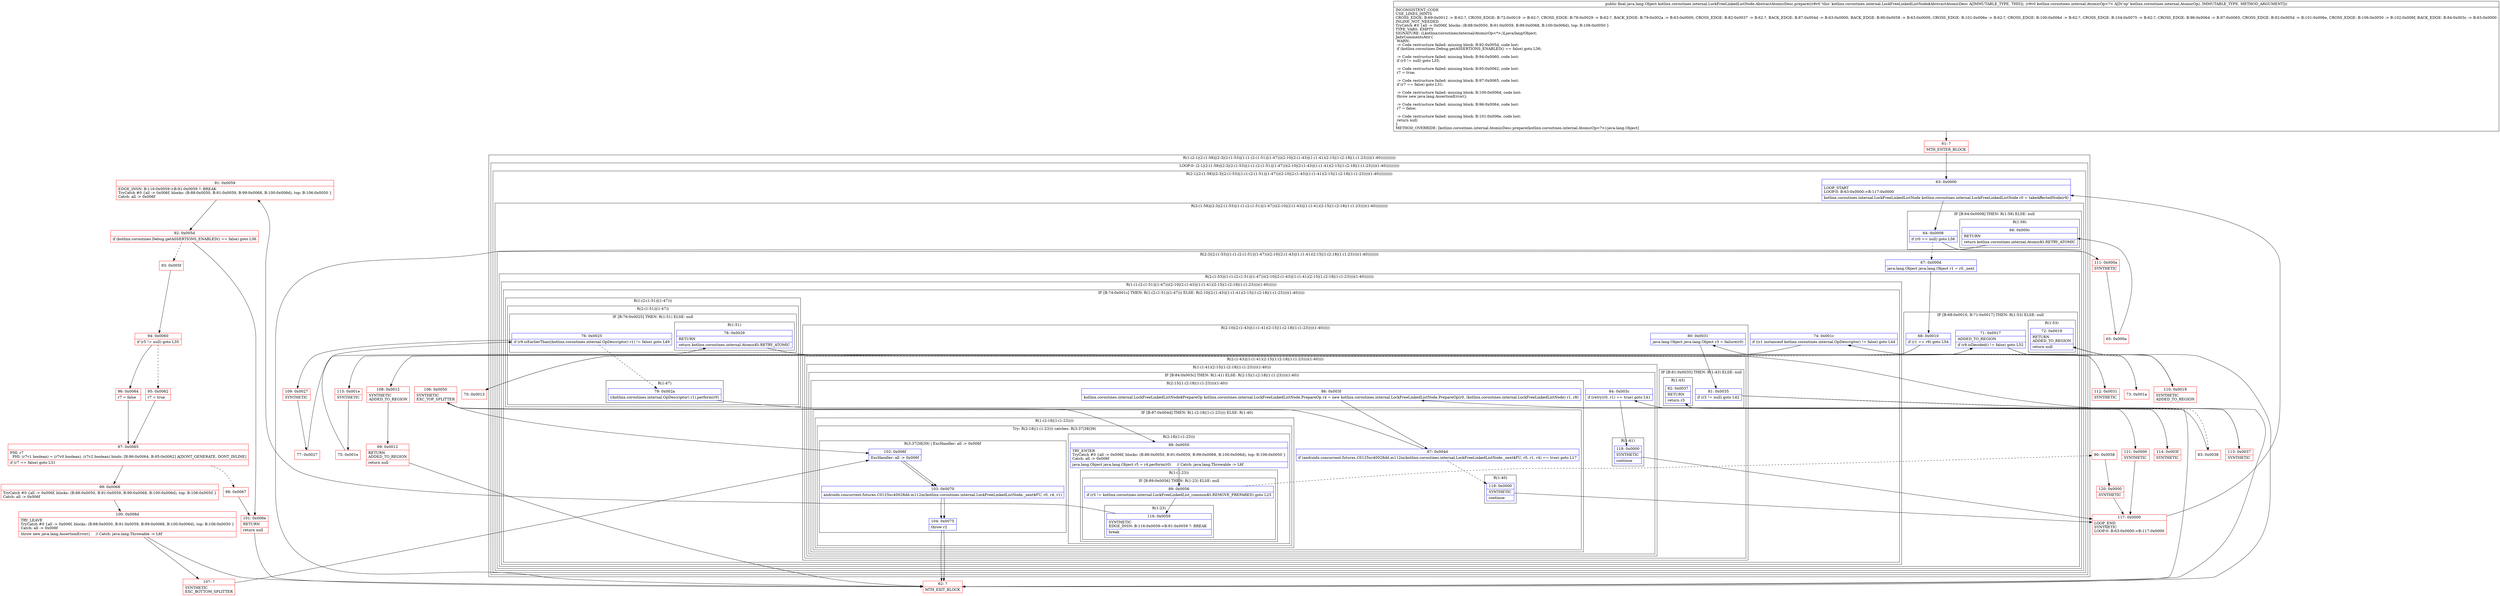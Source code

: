 digraph "CFG forkotlinx.coroutines.internal.LockFreeLinkedListNode.AbstractAtomicDesc.prepare(Lkotlinx\/coroutines\/internal\/AtomicOp;)Ljava\/lang\/Object;" {
subgraph cluster_Region_292351845 {
label = "R(1:(2:1|(2:(1:58)|(2:3|(2:(1:53)|(1:(1:(2:(1:51)|(1:47)))(2:10|(2:(1:43)|(1:(1:41)(2:15|(1:(2:18|(1:(1:23))))(1:40)))))))))))";
node [shape=record,color=blue];
subgraph cluster_LoopRegion_742169006 {
label = "LOOP:0: (2:1|(2:(1:58)|(2:3|(2:(1:53)|(1:(1:(2:(1:51)|(1:47)))(2:10|(2:(1:43)|(1:(1:41)(2:15|(1:(2:18|(1:(1:23))))(1:40))))))))))";
node [shape=record,color=blue];
subgraph cluster_Region_443924222 {
label = "R(2:1|(2:(1:58)|(2:3|(2:(1:53)|(1:(1:(2:(1:51)|(1:47)))(2:10|(2:(1:43)|(1:(1:41)(2:15|(1:(2:18|(1:(1:23))))(1:40))))))))))";
node [shape=record,color=blue];
Node_63 [shape=record,label="{63\:\ 0x0000|LOOP_START\lLOOP:0: B:63:0x0000\-\>B:117:0x0000\l|kotlinx.coroutines.internal.LockFreeLinkedListNode kotlinx.coroutines.internal.LockFreeLinkedListNode r0 = takeAffectedNode(r9)\l}"];
subgraph cluster_Region_643605249 {
label = "R(2:(1:58)|(2:3|(2:(1:53)|(1:(1:(2:(1:51)|(1:47)))(2:10|(2:(1:43)|(1:(1:41)(2:15|(1:(2:18|(1:(1:23))))(1:40)))))))))";
node [shape=record,color=blue];
subgraph cluster_IfRegion_916805596 {
label = "IF [B:64:0x0008] THEN: R(1:58) ELSE: null";
node [shape=record,color=blue];
Node_64 [shape=record,label="{64\:\ 0x0008|if (r0 == null) goto L56\l}"];
subgraph cluster_Region_2146938429 {
label = "R(1:58)";
node [shape=record,color=blue];
Node_66 [shape=record,label="{66\:\ 0x000c|RETURN\l|return kotlinx.coroutines.internal.AtomicKt.RETRY_ATOMIC\l}"];
}
}
subgraph cluster_Region_1581333260 {
label = "R(2:3|(2:(1:53)|(1:(1:(2:(1:51)|(1:47)))(2:10|(2:(1:43)|(1:(1:41)(2:15|(1:(2:18|(1:(1:23))))(1:40))))))))";
node [shape=record,color=blue];
Node_67 [shape=record,label="{67\:\ 0x000d|java.lang.Object java.lang.Object r1 = r0._next\l}"];
subgraph cluster_Region_160854369 {
label = "R(2:(1:53)|(1:(1:(2:(1:51)|(1:47)))(2:10|(2:(1:43)|(1:(1:41)(2:15|(1:(2:18|(1:(1:23))))(1:40)))))))";
node [shape=record,color=blue];
subgraph cluster_IfRegion_690545658 {
label = "IF [B:68:0x0010, B:71:0x0017] THEN: R(1:53) ELSE: null";
node [shape=record,color=blue];
Node_68 [shape=record,label="{68\:\ 0x0010|if (r1 == r9) goto L54\l}"];
Node_71 [shape=record,label="{71\:\ 0x0017|ADDED_TO_REGION\l|if (r9.isDecided() != false) goto L52\l}"];
subgraph cluster_Region_1102014484 {
label = "R(1:53)";
node [shape=record,color=blue];
Node_72 [shape=record,label="{72\:\ 0x0019|RETURN\lADDED_TO_REGION\l|return null\l}"];
}
}
subgraph cluster_Region_44605323 {
label = "R(1:(1:(2:(1:51)|(1:47)))(2:10|(2:(1:43)|(1:(1:41)(2:15|(1:(2:18|(1:(1:23))))(1:40))))))";
node [shape=record,color=blue];
subgraph cluster_IfRegion_1761397983 {
label = "IF [B:74:0x001c] THEN: R(1:(2:(1:51)|(1:47))) ELSE: R(2:10|(2:(1:43)|(1:(1:41)(2:15|(1:(2:18|(1:(1:23))))(1:40)))))";
node [shape=record,color=blue];
Node_74 [shape=record,label="{74\:\ 0x001c|if ((r1 instanceof kotlinx.coroutines.internal.OpDescriptor) != false) goto L44\l}"];
subgraph cluster_Region_1089228709 {
label = "R(1:(2:(1:51)|(1:47)))";
node [shape=record,color=blue];
subgraph cluster_Region_2051744672 {
label = "R(2:(1:51)|(1:47))";
node [shape=record,color=blue];
subgraph cluster_IfRegion_2137900414 {
label = "IF [B:76:0x0025] THEN: R(1:51) ELSE: null";
node [shape=record,color=blue];
Node_76 [shape=record,label="{76\:\ 0x0025|if (r9.isEarlierThan((kotlinx.coroutines.internal.OpDescriptor) r1) != false) goto L49\l}"];
subgraph cluster_Region_1075714869 {
label = "R(1:51)";
node [shape=record,color=blue];
Node_78 [shape=record,label="{78\:\ 0x0029|RETURN\l|return kotlinx.coroutines.internal.AtomicKt.RETRY_ATOMIC\l}"];
}
}
subgraph cluster_Region_1833696330 {
label = "R(1:47)";
node [shape=record,color=blue];
Node_79 [shape=record,label="{79\:\ 0x002a|((kotlinx.coroutines.internal.OpDescriptor) r1).perform(r0)\l}"];
}
}
}
subgraph cluster_Region_1518218579 {
label = "R(2:10|(2:(1:43)|(1:(1:41)(2:15|(1:(2:18|(1:(1:23))))(1:40)))))";
node [shape=record,color=blue];
Node_80 [shape=record,label="{80\:\ 0x0031|java.lang.Object java.lang.Object r3 = failure(r0)\l}"];
subgraph cluster_Region_109871226 {
label = "R(2:(1:43)|(1:(1:41)(2:15|(1:(2:18|(1:(1:23))))(1:40))))";
node [shape=record,color=blue];
subgraph cluster_IfRegion_1721243083 {
label = "IF [B:81:0x0035] THEN: R(1:43) ELSE: null";
node [shape=record,color=blue];
Node_81 [shape=record,label="{81\:\ 0x0035|if (r3 != null) goto L42\l}"];
subgraph cluster_Region_138485201 {
label = "R(1:43)";
node [shape=record,color=blue];
Node_82 [shape=record,label="{82\:\ 0x0037|RETURN\l|return r3\l}"];
}
}
subgraph cluster_Region_608134761 {
label = "R(1:(1:41)(2:15|(1:(2:18|(1:(1:23))))(1:40)))";
node [shape=record,color=blue];
subgraph cluster_IfRegion_1190759031 {
label = "IF [B:84:0x003c] THEN: R(1:41) ELSE: R(2:15|(1:(2:18|(1:(1:23))))(1:40))";
node [shape=record,color=blue];
Node_84 [shape=record,label="{84\:\ 0x003c|if (retry(r0, r1) == true) goto L41\l}"];
subgraph cluster_Region_130680685 {
label = "R(1:41)";
node [shape=record,color=blue];
Node_118 [shape=record,label="{118\:\ 0x0000|SYNTHETIC\l|continue\l}"];
}
subgraph cluster_Region_297226495 {
label = "R(2:15|(1:(2:18|(1:(1:23))))(1:40))";
node [shape=record,color=blue];
Node_86 [shape=record,label="{86\:\ 0x003f|kotlinx.coroutines.internal.LockFreeLinkedListNode$PrepareOp kotlinx.coroutines.internal.LockFreeLinkedListNode.PrepareOp r4 = new kotlinx.coroutines.internal.LockFreeLinkedListNode.PrepareOp(r0, (kotlinx.coroutines.internal.LockFreeLinkedListNode) r1, r8)\l}"];
subgraph cluster_IfRegion_598497071 {
label = "IF [B:87:0x004d] THEN: R(1:(2:18|(1:(1:23)))) ELSE: R(1:40)";
node [shape=record,color=blue];
Node_87 [shape=record,label="{87\:\ 0x004d|if (androidx.concurrent.futures.C0125xc40028dd.m112m(kotlinx.coroutines.internal.LockFreeLinkedListNode._next$FU, r0, r1, r4) == true) goto L17\l}"];
subgraph cluster_Region_935162642 {
label = "R(1:(2:18|(1:(1:23))))";
node [shape=record,color=blue];
subgraph cluster_TryCatchRegion_1439742671 {
label = "Try: R(2:18|(1:(1:23))) catches: R(3:37|38|39)";
node [shape=record,color=blue];
subgraph cluster_Region_135520956 {
label = "R(2:18|(1:(1:23)))";
node [shape=record,color=blue];
Node_88 [shape=record,label="{88\:\ 0x0050|TRY_ENTER\lTryCatch #0 \{all \-\> 0x006f, blocks: (B:88:0x0050, B:91:0x0059, B:99:0x0068, B:100:0x006d), top: B:106:0x0050 \}\lCatch: all \-\> 0x006f\l|java.lang.Object java.lang.Object r5 = r4.perform(r0)     \/\/ Catch: java.lang.Throwable \-\> L6f\l}"];
subgraph cluster_Region_176394802 {
label = "R(1:(1:23))";
node [shape=record,color=blue];
subgraph cluster_IfRegion_106275378 {
label = "IF [B:89:0x0056] THEN: R(1:23) ELSE: null";
node [shape=record,color=blue];
Node_89 [shape=record,label="{89\:\ 0x0056|if (r5 != kotlinx.coroutines.internal.LockFreeLinkedList_commonKt.REMOVE_PREPARED) goto L23\l}"];
subgraph cluster_Region_1562709344 {
label = "R(1:23)";
node [shape=record,color=blue];
Node_116 [shape=record,label="{116\:\ 0x0059|SYNTHETIC\lEDGE_INSN: B:116:0x0059\-\>B:91:0x0059 ?: BREAK  \l|break\l}"];
}
}
}
}
subgraph cluster_Region_45317115 {
label = "R(3:37|38|39) | ExcHandler: all \-\> 0x006f\l";
node [shape=record,color=blue];
Node_102 [shape=record,label="{102\:\ 0x006f|ExcHandler: all \-\> 0x006f\l}"];
Node_103 [shape=record,label="{103\:\ 0x0070|androidx.concurrent.futures.C0125xc40028dd.m112m(kotlinx.coroutines.internal.LockFreeLinkedListNode._next$FU, r0, r4, r1)\l}"];
Node_104 [shape=record,label="{104\:\ 0x0075|throw r2\l}"];
}
}
}
subgraph cluster_Region_22855733 {
label = "R(1:40)";
node [shape=record,color=blue];
Node_119 [shape=record,label="{119\:\ 0x0000|SYNTHETIC\l|continue\l}"];
}
}
}
}
}
}
}
}
}
}
}
}
}
}
}
subgraph cluster_Region_45317115 {
label = "R(3:37|38|39) | ExcHandler: all \-\> 0x006f\l";
node [shape=record,color=blue];
Node_102 [shape=record,label="{102\:\ 0x006f|ExcHandler: all \-\> 0x006f\l}"];
Node_103 [shape=record,label="{103\:\ 0x0070|androidx.concurrent.futures.C0125xc40028dd.m112m(kotlinx.coroutines.internal.LockFreeLinkedListNode._next$FU, r0, r4, r1)\l}"];
Node_104 [shape=record,label="{104\:\ 0x0075|throw r2\l}"];
}
Node_61 [shape=record,color=red,label="{61\:\ ?|MTH_ENTER_BLOCK\l}"];
Node_70 [shape=record,color=red,label="{70\:\ 0x0013}"];
Node_73 [shape=record,color=red,label="{73\:\ 0x001a}"];
Node_112 [shape=record,color=red,label="{112\:\ 0x0031|SYNTHETIC\l}"];
Node_83 [shape=record,color=red,label="{83\:\ 0x0038}"];
Node_114 [shape=record,color=red,label="{114\:\ 0x003f|SYNTHETIC\l}"];
Node_106 [shape=record,color=red,label="{106\:\ 0x0050|SYNTHETIC\lEXC_TOP_SPLITTER\l}"];
Node_90 [shape=record,color=red,label="{90\:\ 0x0058}"];
Node_120 [shape=record,color=red,label="{120\:\ 0x0000|SYNTHETIC\l}"];
Node_117 [shape=record,color=red,label="{117\:\ 0x0000|LOOP_END\lSYNTHETIC\lLOOP:0: B:63:0x0000\-\>B:117:0x0000\l}"];
Node_91 [shape=record,color=red,label="{91\:\ 0x0059|EDGE_INSN: B:116:0x0059\-\>B:91:0x0059 ?: BREAK  \lTryCatch #0 \{all \-\> 0x006f, blocks: (B:88:0x0050, B:91:0x0059, B:99:0x0068, B:100:0x006d), top: B:106:0x0050 \}\lCatch: all \-\> 0x006f\l}"];
Node_92 [shape=record,color=red,label="{92\:\ 0x005d|if (kotlinx.coroutines.Debug.getASSERTIONS_ENABLED() == false) goto L36\l}"];
Node_93 [shape=record,color=red,label="{93\:\ 0x005f}"];
Node_94 [shape=record,color=red,label="{94\:\ 0x0060|if (r5 != null) goto L35\l}"];
Node_95 [shape=record,color=red,label="{95\:\ 0x0062|r7 = true\l}"];
Node_97 [shape=record,color=red,label="{97\:\ 0x0065|PHI: r7 \l  PHI: (r7v1 boolean) = (r7v0 boolean), (r7v2 boolean) binds: [B:96:0x0064, B:95:0x0062] A[DONT_GENERATE, DONT_INLINE]\l|if (r7 == false) goto L31\l}"];
Node_98 [shape=record,color=red,label="{98\:\ 0x0067}"];
Node_99 [shape=record,color=red,label="{99\:\ 0x0068|TryCatch #0 \{all \-\> 0x006f, blocks: (B:88:0x0050, B:91:0x0059, B:99:0x0068, B:100:0x006d), top: B:106:0x0050 \}\lCatch: all \-\> 0x006f\l}"];
Node_100 [shape=record,color=red,label="{100\:\ 0x006d|TRY_LEAVE\lTryCatch #0 \{all \-\> 0x006f, blocks: (B:88:0x0050, B:91:0x0059, B:99:0x0068, B:100:0x006d), top: B:106:0x0050 \}\lCatch: all \-\> 0x006f\l|throw new java.lang.AssertionError()     \/\/ Catch: java.lang.Throwable \-\> L6f\l}"];
Node_62 [shape=record,color=red,label="{62\:\ ?|MTH_EXIT_BLOCK\l}"];
Node_107 [shape=record,color=red,label="{107\:\ ?|SYNTHETIC\lEXC_BOTTOM_SPLITTER\l}"];
Node_96 [shape=record,color=red,label="{96\:\ 0x0064|r7 = false\l}"];
Node_101 [shape=record,color=red,label="{101\:\ 0x006e|RETURN\l|return null\l}"];
Node_113 [shape=record,color=red,label="{113\:\ 0x0037|SYNTHETIC\l}"];
Node_115 [shape=record,color=red,label="{115\:\ 0x001e|SYNTHETIC\l}"];
Node_75 [shape=record,color=red,label="{75\:\ 0x001e}"];
Node_121 [shape=record,color=red,label="{121\:\ 0x0000|SYNTHETIC\l}"];
Node_109 [shape=record,color=red,label="{109\:\ 0x0027|SYNTHETIC\l}"];
Node_77 [shape=record,color=red,label="{77\:\ 0x0027}"];
Node_110 [shape=record,color=red,label="{110\:\ 0x0019|SYNTHETIC\lADDED_TO_REGION\l}"];
Node_108 [shape=record,color=red,label="{108\:\ 0x0012|SYNTHETIC\lADDED_TO_REGION\l}"];
Node_69 [shape=record,color=red,label="{69\:\ 0x0012|RETURN\lADDED_TO_REGION\l|return null\l}"];
Node_111 [shape=record,color=red,label="{111\:\ 0x000a|SYNTHETIC\l}"];
Node_65 [shape=record,color=red,label="{65\:\ 0x000a}"];
MethodNode[shape=record,label="{public final java.lang.Object kotlinx.coroutines.internal.LockFreeLinkedListNode.AbstractAtomicDesc.prepare((r8v0 'this' kotlinx.coroutines.internal.LockFreeLinkedListNode$AbstractAtomicDesc A[IMMUTABLE_TYPE, THIS]), (r9v0 kotlinx.coroutines.internal.AtomicOp\<?\> A[D('op' kotlinx.coroutines.internal.AtomicOp), IMMUTABLE_TYPE, METHOD_ARGUMENT]))  | INCONSISTENT_CODE\lUSE_LINES_HINTS\lCROSS_EDGE: B:69:0x0012 \-\> B:62:?, CROSS_EDGE: B:72:0x0019 \-\> B:62:?, CROSS_EDGE: B:78:0x0029 \-\> B:62:?, BACK_EDGE: B:79:0x002a \-\> B:63:0x0000, CROSS_EDGE: B:82:0x0037 \-\> B:62:?, BACK_EDGE: B:87:0x004d \-\> B:63:0x0000, BACK_EDGE: B:90:0x0058 \-\> B:63:0x0000, CROSS_EDGE: B:101:0x006e \-\> B:62:?, CROSS_EDGE: B:100:0x006d \-\> B:62:?, CROSS_EDGE: B:104:0x0075 \-\> B:62:?, CROSS_EDGE: B:96:0x0064 \-\> B:97:0x0065, CROSS_EDGE: B:92:0x005d \-\> B:101:0x006e, CROSS_EDGE: B:106:0x0050 \-\> B:102:0x006f, BACK_EDGE: B:84:0x003c \-\> B:63:0x0000\lINLINE_NOT_NEEDED\lTryCatch #0 \{all \-\> 0x006f, blocks: (B:88:0x0050, B:91:0x0059, B:99:0x0068, B:100:0x006d), top: B:106:0x0050 \}\lTYPE_VARS: EMPTY\lSIGNATURE: (Lkotlinx\/coroutines\/internal\/AtomicOp\<*\>;)Ljava\/lang\/Object;\lJadxCommentsAttr\{\l WARN: \l \-\> Code restructure failed: missing block: B:92:0x005d, code lost:\l    if (kotlinx.coroutines.Debug.getASSERTIONS_ENABLED() == false) goto L36;\l\l \-\> Code restructure failed: missing block: B:94:0x0060, code lost:\l    if (r5 != null) goto L35;\l\l \-\> Code restructure failed: missing block: B:95:0x0062, code lost:\l    r7 = true;\l\l \-\> Code restructure failed: missing block: B:97:0x0065, code lost:\l    if (r7 == false) goto L31;\l\l \-\> Code restructure failed: missing block: B:100:0x006d, code lost:\l    throw new java.lang.AssertionError();\l\l \-\> Code restructure failed: missing block: B:96:0x0064, code lost:\l    r7 = false;\l\l \-\> Code restructure failed: missing block: B:101:0x006e, code lost:\l    return null;\l\}\lMETHOD_OVERRIDE: [kotlinx.coroutines.internal.AtomicDesc.prepare(kotlinx.coroutines.internal.AtomicOp\<?\>):java.lang.Object]\l}"];
MethodNode -> Node_61;Node_63 -> Node_64;
Node_64 -> Node_67[style=dashed];
Node_64 -> Node_111;
Node_66 -> Node_62;
Node_67 -> Node_68;
Node_68 -> Node_70[style=dashed];
Node_68 -> Node_108;
Node_71 -> Node_73[style=dashed];
Node_71 -> Node_110;
Node_72 -> Node_62;
Node_74 -> Node_112[style=dashed];
Node_74 -> Node_115;
Node_76 -> Node_79[style=dashed];
Node_76 -> Node_109;
Node_78 -> Node_62;
Node_79 -> Node_121;
Node_80 -> Node_81;
Node_81 -> Node_83[style=dashed];
Node_81 -> Node_113;
Node_82 -> Node_62;
Node_84 -> Node_114[style=dashed];
Node_84 -> Node_118;
Node_118 -> Node_117;
Node_86 -> Node_87;
Node_87 -> Node_106;
Node_87 -> Node_119[style=dashed];
Node_88 -> Node_89;
Node_89 -> Node_90[style=dashed];
Node_89 -> Node_116;
Node_116 -> Node_91;
Node_102 -> Node_103;
Node_103 -> Node_104;
Node_104 -> Node_62;
Node_119 -> Node_117;
Node_102 -> Node_103;
Node_103 -> Node_104;
Node_104 -> Node_62;
Node_61 -> Node_63;
Node_70 -> Node_71;
Node_73 -> Node_74;
Node_112 -> Node_80;
Node_83 -> Node_84;
Node_114 -> Node_86;
Node_106 -> Node_88;
Node_106 -> Node_102;
Node_90 -> Node_120;
Node_120 -> Node_117;
Node_117 -> Node_63;
Node_91 -> Node_92;
Node_92 -> Node_93[style=dashed];
Node_92 -> Node_101;
Node_93 -> Node_94;
Node_94 -> Node_95[style=dashed];
Node_94 -> Node_96;
Node_95 -> Node_97;
Node_97 -> Node_98[style=dashed];
Node_97 -> Node_99;
Node_98 -> Node_101;
Node_99 -> Node_100;
Node_100 -> Node_62;
Node_100 -> Node_107;
Node_107 -> Node_102;
Node_96 -> Node_97;
Node_101 -> Node_62;
Node_113 -> Node_82;
Node_115 -> Node_75;
Node_75 -> Node_76;
Node_121 -> Node_117;
Node_109 -> Node_77;
Node_77 -> Node_78;
Node_110 -> Node_72;
Node_108 -> Node_69;
Node_69 -> Node_62;
Node_111 -> Node_65;
Node_65 -> Node_66;
}

